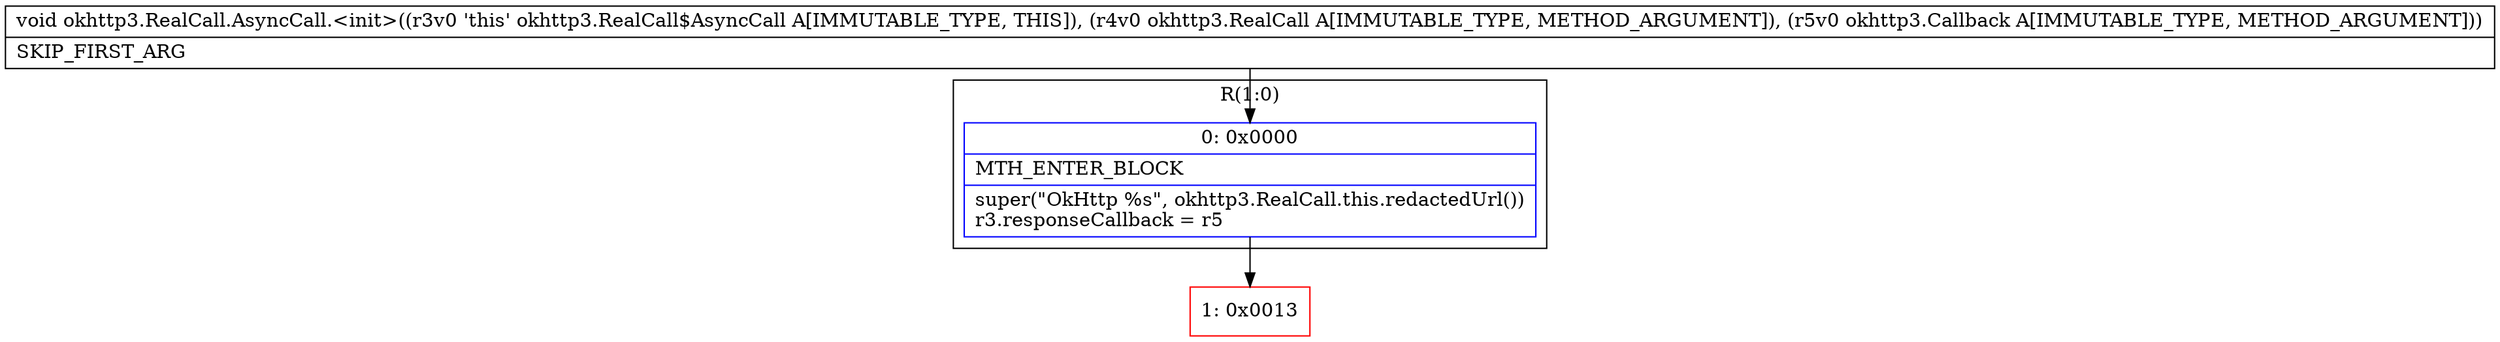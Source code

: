 digraph "CFG forokhttp3.RealCall.AsyncCall.\<init\>(Lokhttp3\/RealCall;Lokhttp3\/Callback;)V" {
subgraph cluster_Region_1883541749 {
label = "R(1:0)";
node [shape=record,color=blue];
Node_0 [shape=record,label="{0\:\ 0x0000|MTH_ENTER_BLOCK\l|super(\"OkHttp %s\", okhttp3.RealCall.this.redactedUrl())\lr3.responseCallback = r5\l}"];
}
Node_1 [shape=record,color=red,label="{1\:\ 0x0013}"];
MethodNode[shape=record,label="{void okhttp3.RealCall.AsyncCall.\<init\>((r3v0 'this' okhttp3.RealCall$AsyncCall A[IMMUTABLE_TYPE, THIS]), (r4v0 okhttp3.RealCall A[IMMUTABLE_TYPE, METHOD_ARGUMENT]), (r5v0 okhttp3.Callback A[IMMUTABLE_TYPE, METHOD_ARGUMENT]))  | SKIP_FIRST_ARG\l}"];
MethodNode -> Node_0;
Node_0 -> Node_1;
}

